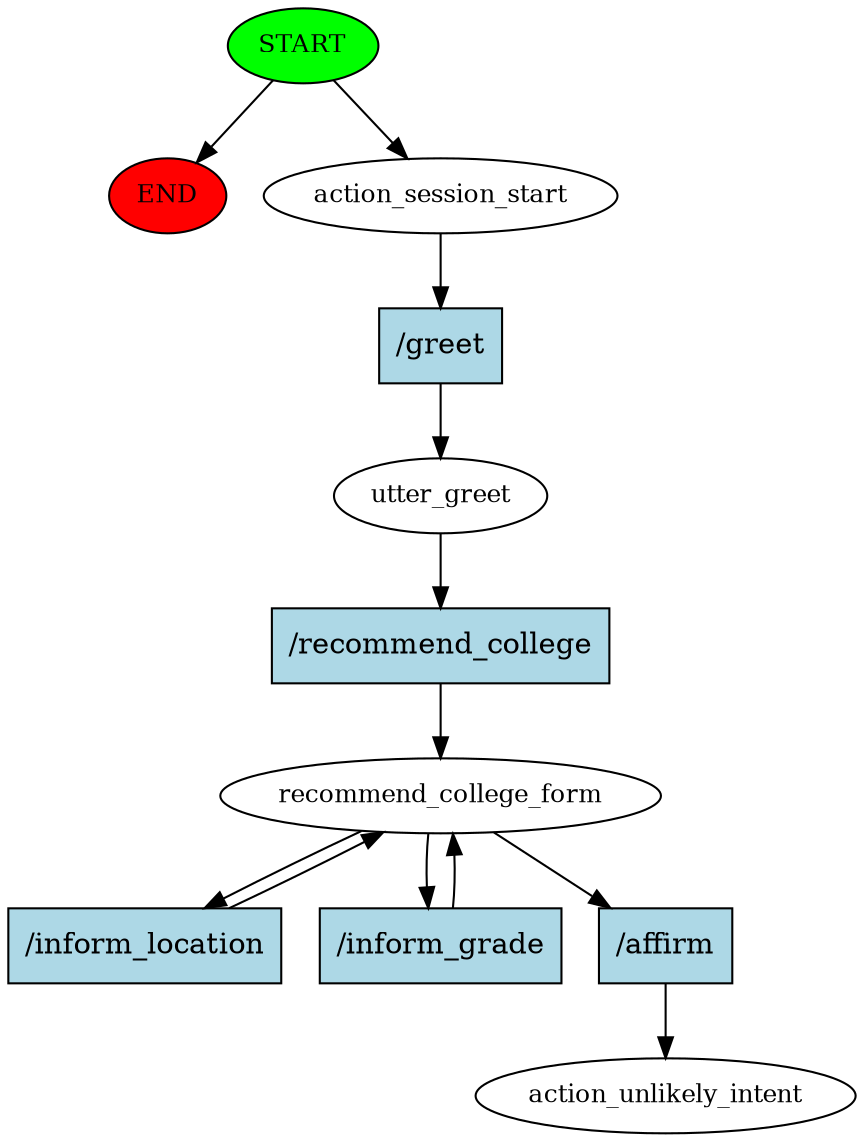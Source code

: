 digraph  {
0 [class="start active", fillcolor=green, fontsize=12, label=START, style=filled];
"-1" [class=end, fillcolor=red, fontsize=12, label=END, style=filled];
1 [class=active, fontsize=12, label=action_session_start];
2 [class=active, fontsize=12, label=utter_greet];
3 [class=active, fontsize=12, label=recommend_college_form];
6 [class="dashed active", fontsize=12, label=action_unlikely_intent];
7 [class="intent active", fillcolor=lightblue, label="/greet", shape=rect, style=filled];
8 [class="intent active", fillcolor=lightblue, label="/recommend_college", shape=rect, style=filled];
9 [class="intent active", fillcolor=lightblue, label="/inform_location", shape=rect, style=filled];
10 [class="intent active", fillcolor=lightblue, label="/inform_grade", shape=rect, style=filled];
11 [class="intent active", fillcolor=lightblue, label="/affirm", shape=rect, style=filled];
0 -> "-1"  [class="", key=NONE, label=""];
0 -> 1  [class=active, key=NONE, label=""];
1 -> 7  [class=active, key=0];
2 -> 8  [class=active, key=0];
3 -> 9  [class=active, key=0];
3 -> 10  [class=active, key=0];
3 -> 11  [class=active, key=0];
7 -> 2  [class=active, key=0];
8 -> 3  [class=active, key=0];
9 -> 3  [class=active, key=0];
10 -> 3  [class=active, key=0];
11 -> 6  [class=active, key=0];
}
